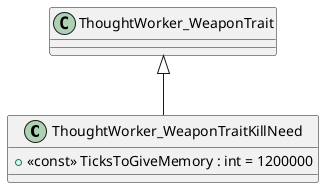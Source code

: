 @startuml
class ThoughtWorker_WeaponTraitKillNeed {
    + <<const>> TicksToGiveMemory : int = 1200000
}
ThoughtWorker_WeaponTrait <|-- ThoughtWorker_WeaponTraitKillNeed
@enduml
